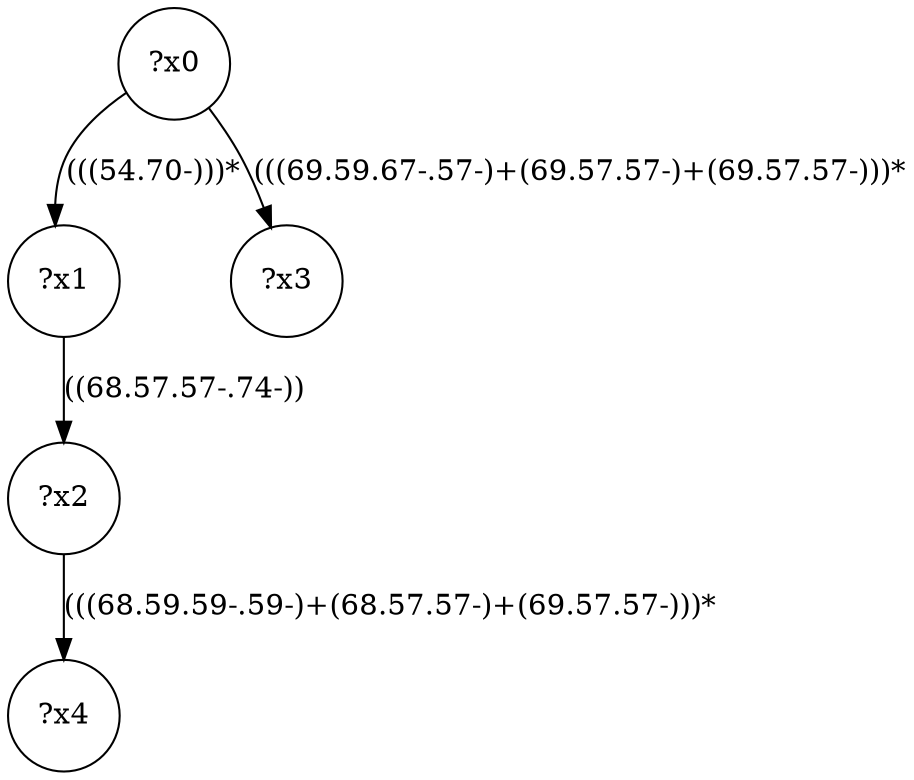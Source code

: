 digraph g {
	x0 [shape=circle, label="?x0"];
	x1 [shape=circle, label="?x1"];
	x0 -> x1 [label="(((54.70-)))*"];
	x2 [shape=circle, label="?x2"];
	x1 -> x2 [label="((68.57.57-.74-))"];
	x3 [shape=circle, label="?x3"];
	x0 -> x3 [label="(((69.59.67-.57-)+(69.57.57-)+(69.57.57-)))*"];
	x4 [shape=circle, label="?x4"];
	x2 -> x4 [label="(((68.59.59-.59-)+(68.57.57-)+(69.57.57-)))*"];
}
